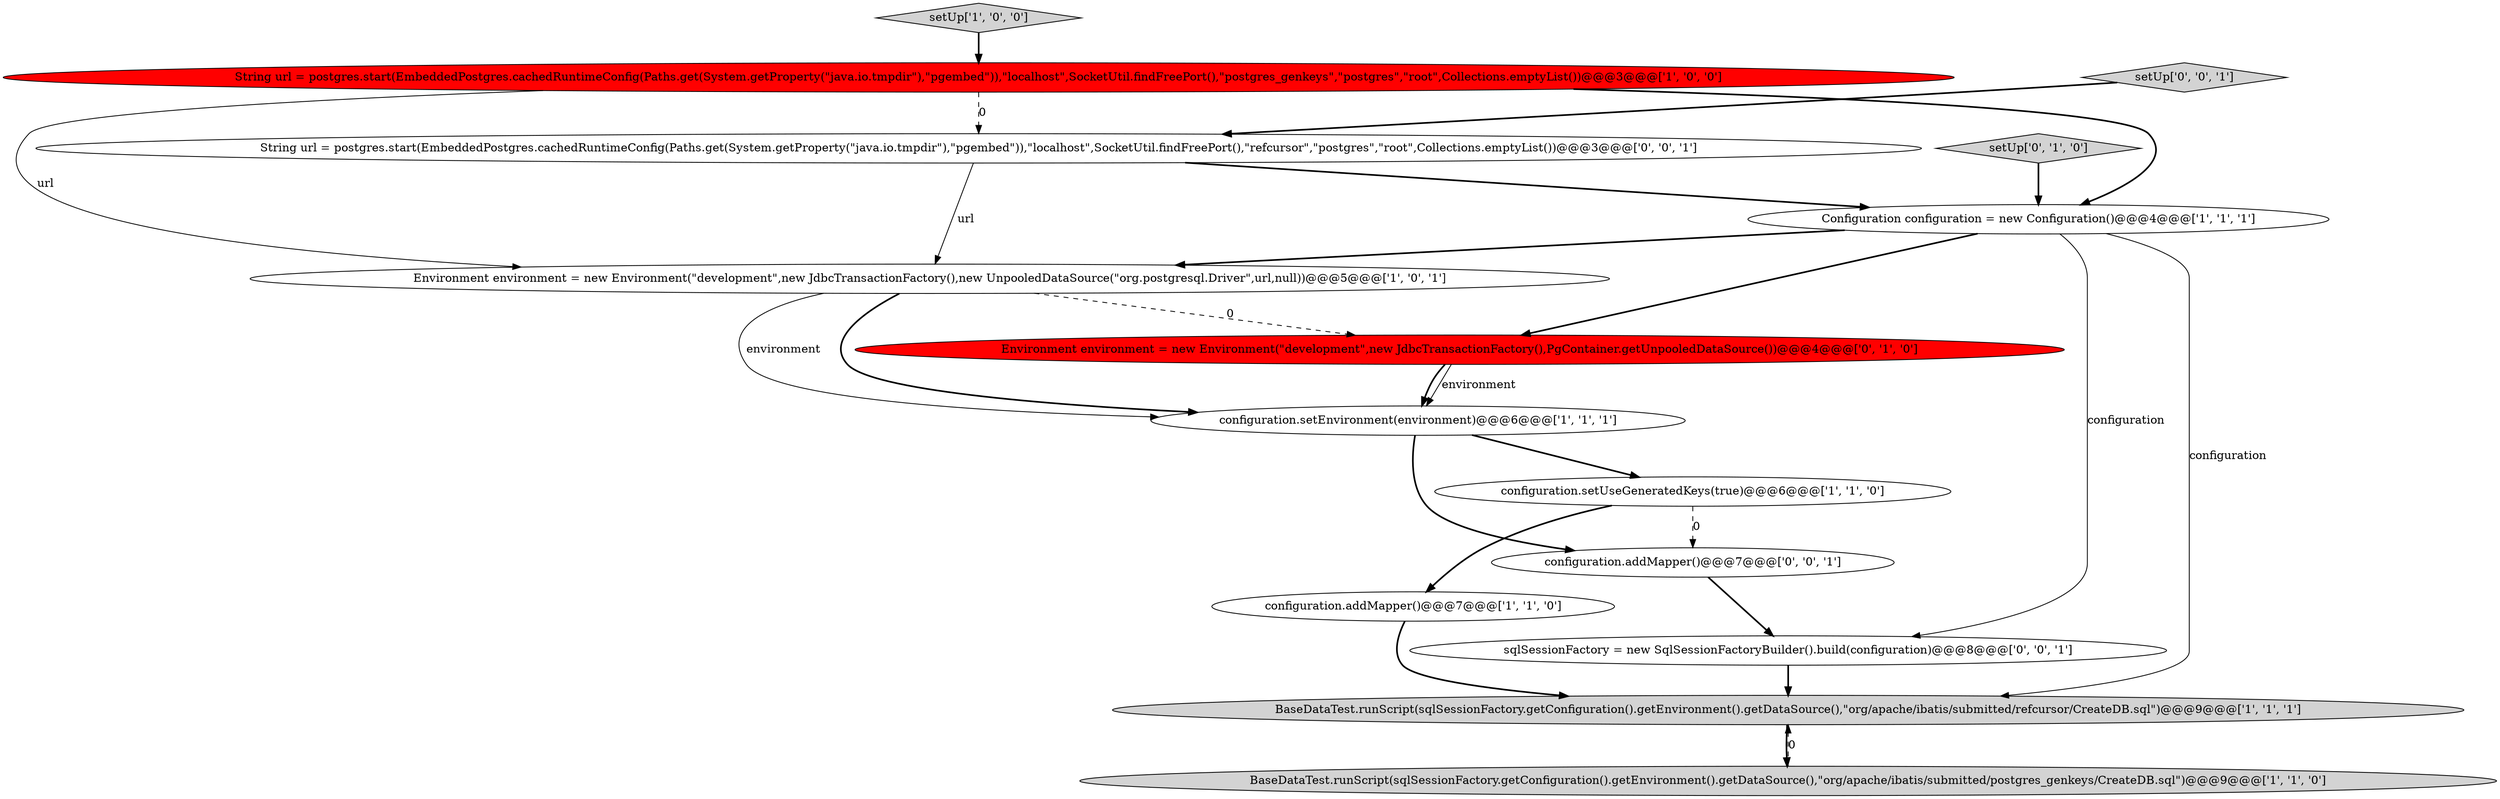 digraph {
2 [style = filled, label = "configuration.setUseGeneratedKeys(true)@@@6@@@['1', '1', '0']", fillcolor = white, shape = ellipse image = "AAA0AAABBB1BBB"];
13 [style = filled, label = "String url = postgres.start(EmbeddedPostgres.cachedRuntimeConfig(Paths.get(System.getProperty(\"java.io.tmpdir\"),\"pgembed\")),\"localhost\",SocketUtil.findFreePort(),\"refcursor\",\"postgres\",\"root\",Collections.emptyList())@@@3@@@['0', '0', '1']", fillcolor = white, shape = ellipse image = "AAA0AAABBB3BBB"];
1 [style = filled, label = "configuration.setEnvironment(environment)@@@6@@@['1', '1', '1']", fillcolor = white, shape = ellipse image = "AAA0AAABBB1BBB"];
3 [style = filled, label = "String url = postgres.start(EmbeddedPostgres.cachedRuntimeConfig(Paths.get(System.getProperty(\"java.io.tmpdir\"),\"pgembed\")),\"localhost\",SocketUtil.findFreePort(),\"postgres_genkeys\",\"postgres\",\"root\",Collections.emptyList())@@@3@@@['1', '0', '0']", fillcolor = red, shape = ellipse image = "AAA1AAABBB1BBB"];
7 [style = filled, label = "BaseDataTest.runScript(sqlSessionFactory.getConfiguration().getEnvironment().getDataSource(),\"org/apache/ibatis/submitted/refcursor/CreateDB.sql\")@@@9@@@['1', '1', '1']", fillcolor = lightgray, shape = ellipse image = "AAA0AAABBB1BBB"];
0 [style = filled, label = "setUp['1', '0', '0']", fillcolor = lightgray, shape = diamond image = "AAA0AAABBB1BBB"];
8 [style = filled, label = "BaseDataTest.runScript(sqlSessionFactory.getConfiguration().getEnvironment().getDataSource(),\"org/apache/ibatis/submitted/postgres_genkeys/CreateDB.sql\")@@@9@@@['1', '1', '0']", fillcolor = lightgray, shape = ellipse image = "AAA0AAABBB1BBB"];
9 [style = filled, label = "Environment environment = new Environment(\"development\",new JdbcTransactionFactory(),PgContainer.getUnpooledDataSource())@@@4@@@['0', '1', '0']", fillcolor = red, shape = ellipse image = "AAA1AAABBB2BBB"];
4 [style = filled, label = "Environment environment = new Environment(\"development\",new JdbcTransactionFactory(),new UnpooledDataSource(\"org.postgresql.Driver\",url,null))@@@5@@@['1', '0', '1']", fillcolor = white, shape = ellipse image = "AAA0AAABBB1BBB"];
14 [style = filled, label = "configuration.addMapper()@@@7@@@['0', '0', '1']", fillcolor = white, shape = ellipse image = "AAA0AAABBB3BBB"];
10 [style = filled, label = "setUp['0', '1', '0']", fillcolor = lightgray, shape = diamond image = "AAA0AAABBB2BBB"];
5 [style = filled, label = "Configuration configuration = new Configuration()@@@4@@@['1', '1', '1']", fillcolor = white, shape = ellipse image = "AAA0AAABBB1BBB"];
6 [style = filled, label = "configuration.addMapper()@@@7@@@['1', '1', '0']", fillcolor = white, shape = ellipse image = "AAA0AAABBB1BBB"];
11 [style = filled, label = "sqlSessionFactory = new SqlSessionFactoryBuilder().build(configuration)@@@8@@@['0', '0', '1']", fillcolor = white, shape = ellipse image = "AAA0AAABBB3BBB"];
12 [style = filled, label = "setUp['0', '0', '1']", fillcolor = lightgray, shape = diamond image = "AAA0AAABBB3BBB"];
0->3 [style = bold, label=""];
5->9 [style = bold, label=""];
2->6 [style = bold, label=""];
9->1 [style = solid, label="environment"];
5->11 [style = solid, label="configuration"];
7->8 [style = bold, label=""];
3->13 [style = dashed, label="0"];
12->13 [style = bold, label=""];
4->9 [style = dashed, label="0"];
13->4 [style = solid, label="url"];
3->5 [style = bold, label=""];
10->5 [style = bold, label=""];
5->7 [style = solid, label="configuration"];
2->14 [style = dashed, label="0"];
3->4 [style = solid, label="url"];
8->7 [style = dashed, label="0"];
5->4 [style = bold, label=""];
4->1 [style = solid, label="environment"];
13->5 [style = bold, label=""];
1->14 [style = bold, label=""];
1->2 [style = bold, label=""];
4->1 [style = bold, label=""];
6->7 [style = bold, label=""];
9->1 [style = bold, label=""];
14->11 [style = bold, label=""];
11->7 [style = bold, label=""];
}
